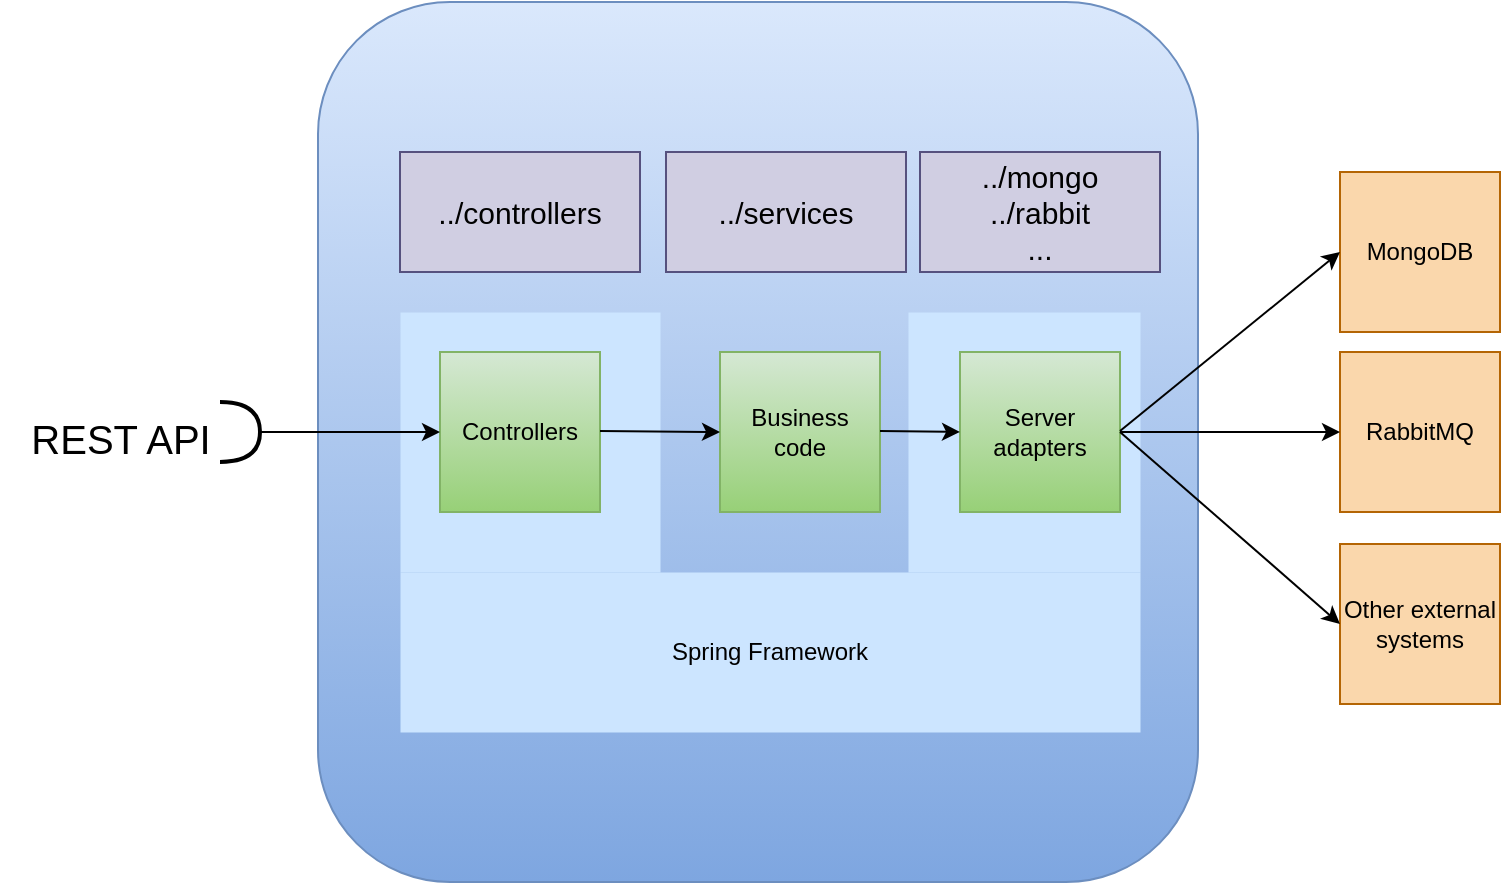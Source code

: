 <mxfile version="20.8.5" type="device"><diagram id="AtTqSVJGHsfQ7PZLeTUt" name="Page-1"><mxGraphModel dx="1194" dy="774" grid="1" gridSize="10" guides="1" tooltips="1" connect="1" arrows="1" fold="1" page="1" pageScale="1" pageWidth="827" pageHeight="1169" math="0" shadow="0"><root><mxCell id="0"/><mxCell id="1" parent="0"/><mxCell id="LcOeMDNeC3z3empQgi1j-1" value="" style="whiteSpace=wrap;html=1;aspect=fixed;labelPosition=center;verticalLabelPosition=top;align=center;verticalAlign=bottom;fillColor=#dae8fc;strokeColor=#6c8ebf;rounded=1;gradientColor=#7ea6e0;" parent="1" vertex="1"><mxGeometry x="189" y="75" width="440" height="440" as="geometry"/></mxCell><mxCell id="LcOeMDNeC3z3empQgi1j-2" value="" style="rounded=0;whiteSpace=wrap;html=1;fillColor=#cce5ff;strokeWidth=0;strokeColor=none;" parent="1" vertex="1"><mxGeometry x="484" y="230" width="116" height="130" as="geometry"/></mxCell><mxCell id="LcOeMDNeC3z3empQgi1j-3" value="" style="rounded=0;whiteSpace=wrap;html=1;fillColor=#cce5ff;strokeWidth=0;strokeColor=none;" parent="1" vertex="1"><mxGeometry x="230" y="230" width="130" height="130" as="geometry"/></mxCell><mxCell id="LcOeMDNeC3z3empQgi1j-4" value="Business code" style="whiteSpace=wrap;html=1;aspect=fixed;fillColor=#d5e8d4;strokeColor=#82b366;gradientColor=#97d077;" parent="1" vertex="1"><mxGeometry x="390" y="250" width="80" height="80" as="geometry"/></mxCell><mxCell id="LcOeMDNeC3z3empQgi1j-5" value="Server adapters" style="whiteSpace=wrap;html=1;aspect=fixed;fillColor=#d5e8d4;strokeColor=#82b366;gradientColor=#97d077;" parent="1" vertex="1"><mxGeometry x="510" y="250" width="80" height="80" as="geometry"/></mxCell><mxCell id="LcOeMDNeC3z3empQgi1j-6" value="MongoDB" style="whiteSpace=wrap;html=1;aspect=fixed;fillColor=#fad7ac;strokeColor=#b46504;" parent="1" vertex="1"><mxGeometry x="700" y="160" width="80" height="80" as="geometry"/></mxCell><mxCell id="LcOeMDNeC3z3empQgi1j-7" value="Controllers" style="whiteSpace=wrap;html=1;aspect=fixed;fillColor=#d5e8d4;strokeColor=#82b366;gradientColor=#97d077;" parent="1" vertex="1"><mxGeometry x="250" y="250" width="80" height="80" as="geometry"/></mxCell><mxCell id="LcOeMDNeC3z3empQgi1j-9" value="" style="endArrow=classic;html=1;rounded=0;startArrow=none;" parent="1" source="LcOeMDNeC3z3empQgi1j-19" target="LcOeMDNeC3z3empQgi1j-7" edge="1"><mxGeometry width="50" height="50" relative="1" as="geometry"><mxPoint x="160" y="290" as="sourcePoint"/><mxPoint x="440" y="390" as="targetPoint"/></mxGeometry></mxCell><mxCell id="LcOeMDNeC3z3empQgi1j-10" value="" style="endArrow=classic;html=1;rounded=0;" parent="1" edge="1"><mxGeometry width="50" height="50" relative="1" as="geometry"><mxPoint x="330" y="289.5" as="sourcePoint"/><mxPoint x="390" y="290" as="targetPoint"/></mxGeometry></mxCell><mxCell id="LcOeMDNeC3z3empQgi1j-11" value="" style="endArrow=classic;html=1;rounded=0;entryX=0;entryY=0.5;entryDx=0;entryDy=0;" parent="1" target="LcOeMDNeC3z3empQgi1j-5" edge="1"><mxGeometry width="50" height="50" relative="1" as="geometry"><mxPoint x="470" y="289.5" as="sourcePoint"/><mxPoint x="530" y="290" as="targetPoint"/></mxGeometry></mxCell><mxCell id="LcOeMDNeC3z3empQgi1j-12" value="" style="endArrow=classic;html=1;rounded=0;entryX=0;entryY=0.5;entryDx=0;entryDy=0;" parent="1" target="LcOeMDNeC3z3empQgi1j-6" edge="1"><mxGeometry width="50" height="50" relative="1" as="geometry"><mxPoint x="590" y="289.5" as="sourcePoint"/><mxPoint x="650" y="290" as="targetPoint"/></mxGeometry></mxCell><mxCell id="LcOeMDNeC3z3empQgi1j-13" value="Spring Framework" style="rounded=0;whiteSpace=wrap;html=1;fillColor=#cce5ff;strokeWidth=0;strokeColor=none;" parent="1" vertex="1"><mxGeometry x="230" y="360" width="370" height="80" as="geometry"/></mxCell><mxCell id="LcOeMDNeC3z3empQgi1j-14" value="../controllers" style="rounded=0;whiteSpace=wrap;html=1;strokeWidth=1;fontSize=15;fillColor=#d0cee2;strokeColor=#56517e;" parent="1" vertex="1"><mxGeometry x="230" y="150" width="120" height="60" as="geometry"/></mxCell><mxCell id="LcOeMDNeC3z3empQgi1j-15" value="../services" style="rounded=0;whiteSpace=wrap;html=1;strokeWidth=1;fontSize=15;fillColor=#d0cee2;strokeColor=#56517e;" parent="1" vertex="1"><mxGeometry x="363" y="150" width="120" height="60" as="geometry"/></mxCell><mxCell id="LcOeMDNeC3z3empQgi1j-16" value="&lt;div&gt;../mongo&lt;/div&gt;&lt;div&gt;../rabbit&lt;/div&gt;&lt;div&gt;...&lt;br&gt;&lt;/div&gt;" style="rounded=0;whiteSpace=wrap;html=1;strokeWidth=1;fontSize=15;fillColor=#d0cee2;strokeColor=#56517e;" parent="1" vertex="1"><mxGeometry x="490" y="150" width="120" height="60" as="geometry"/></mxCell><mxCell id="LcOeMDNeC3z3empQgi1j-17" value="&lt;div&gt;RabbitMQ&lt;/div&gt;" style="whiteSpace=wrap;html=1;aspect=fixed;fillColor=#fad7ac;strokeColor=#b46504;" parent="1" vertex="1"><mxGeometry x="700" y="250" width="80" height="80" as="geometry"/></mxCell><mxCell id="LcOeMDNeC3z3empQgi1j-18" value="Other external systems" style="whiteSpace=wrap;html=1;aspect=fixed;fillColor=#fad7ac;strokeColor=#b46504;" parent="1" vertex="1"><mxGeometry x="700" y="346" width="80" height="80" as="geometry"/></mxCell><mxCell id="LcOeMDNeC3z3empQgi1j-21" value="" style="endArrow=none;html=1;rounded=0;" parent="1" target="LcOeMDNeC3z3empQgi1j-19" edge="1"><mxGeometry width="50" height="50" relative="1" as="geometry"><mxPoint x="160" y="290" as="sourcePoint"/><mxPoint x="250" y="290" as="targetPoint"/></mxGeometry></mxCell><mxCell id="LcOeMDNeC3z3empQgi1j-19" value="" style="shape=requiredInterface;html=1;verticalLabelPosition=bottom;sketch=0;strokeWidth=2;" parent="1" vertex="1"><mxGeometry x="140" y="275" width="20" height="30" as="geometry"/></mxCell><mxCell id="LcOeMDNeC3z3empQgi1j-22" value="REST API " style="verticalLabelPosition=bottom;verticalAlign=top;html=1;shape=mxgraph.basic.rect;fillColor2=none;strokeWidth=0;size=20;indent=5;fillColor=none;fontSize=20;strokeColor=none;" parent="1" vertex="1"><mxGeometry x="30" y="215" width="120" height="60" as="geometry"/></mxCell><mxCell id="LcOeMDNeC3z3empQgi1j-23" value="" style="endArrow=classic;html=1;rounded=0;entryX=0;entryY=0.5;entryDx=0;entryDy=0;" parent="1" target="LcOeMDNeC3z3empQgi1j-17" edge="1"><mxGeometry width="50" height="50" relative="1" as="geometry"><mxPoint x="590" y="290" as="sourcePoint"/><mxPoint x="710" y="210" as="targetPoint"/></mxGeometry></mxCell><mxCell id="LcOeMDNeC3z3empQgi1j-24" value="" style="endArrow=classic;html=1;rounded=0;entryX=0;entryY=0.5;entryDx=0;entryDy=0;exitX=1;exitY=0.5;exitDx=0;exitDy=0;" parent="1" source="LcOeMDNeC3z3empQgi1j-5" target="LcOeMDNeC3z3empQgi1j-18" edge="1"><mxGeometry width="50" height="50" relative="1" as="geometry"><mxPoint x="600" y="300" as="sourcePoint"/><mxPoint x="710" y="305" as="targetPoint"/></mxGeometry></mxCell></root></mxGraphModel></diagram></mxfile>